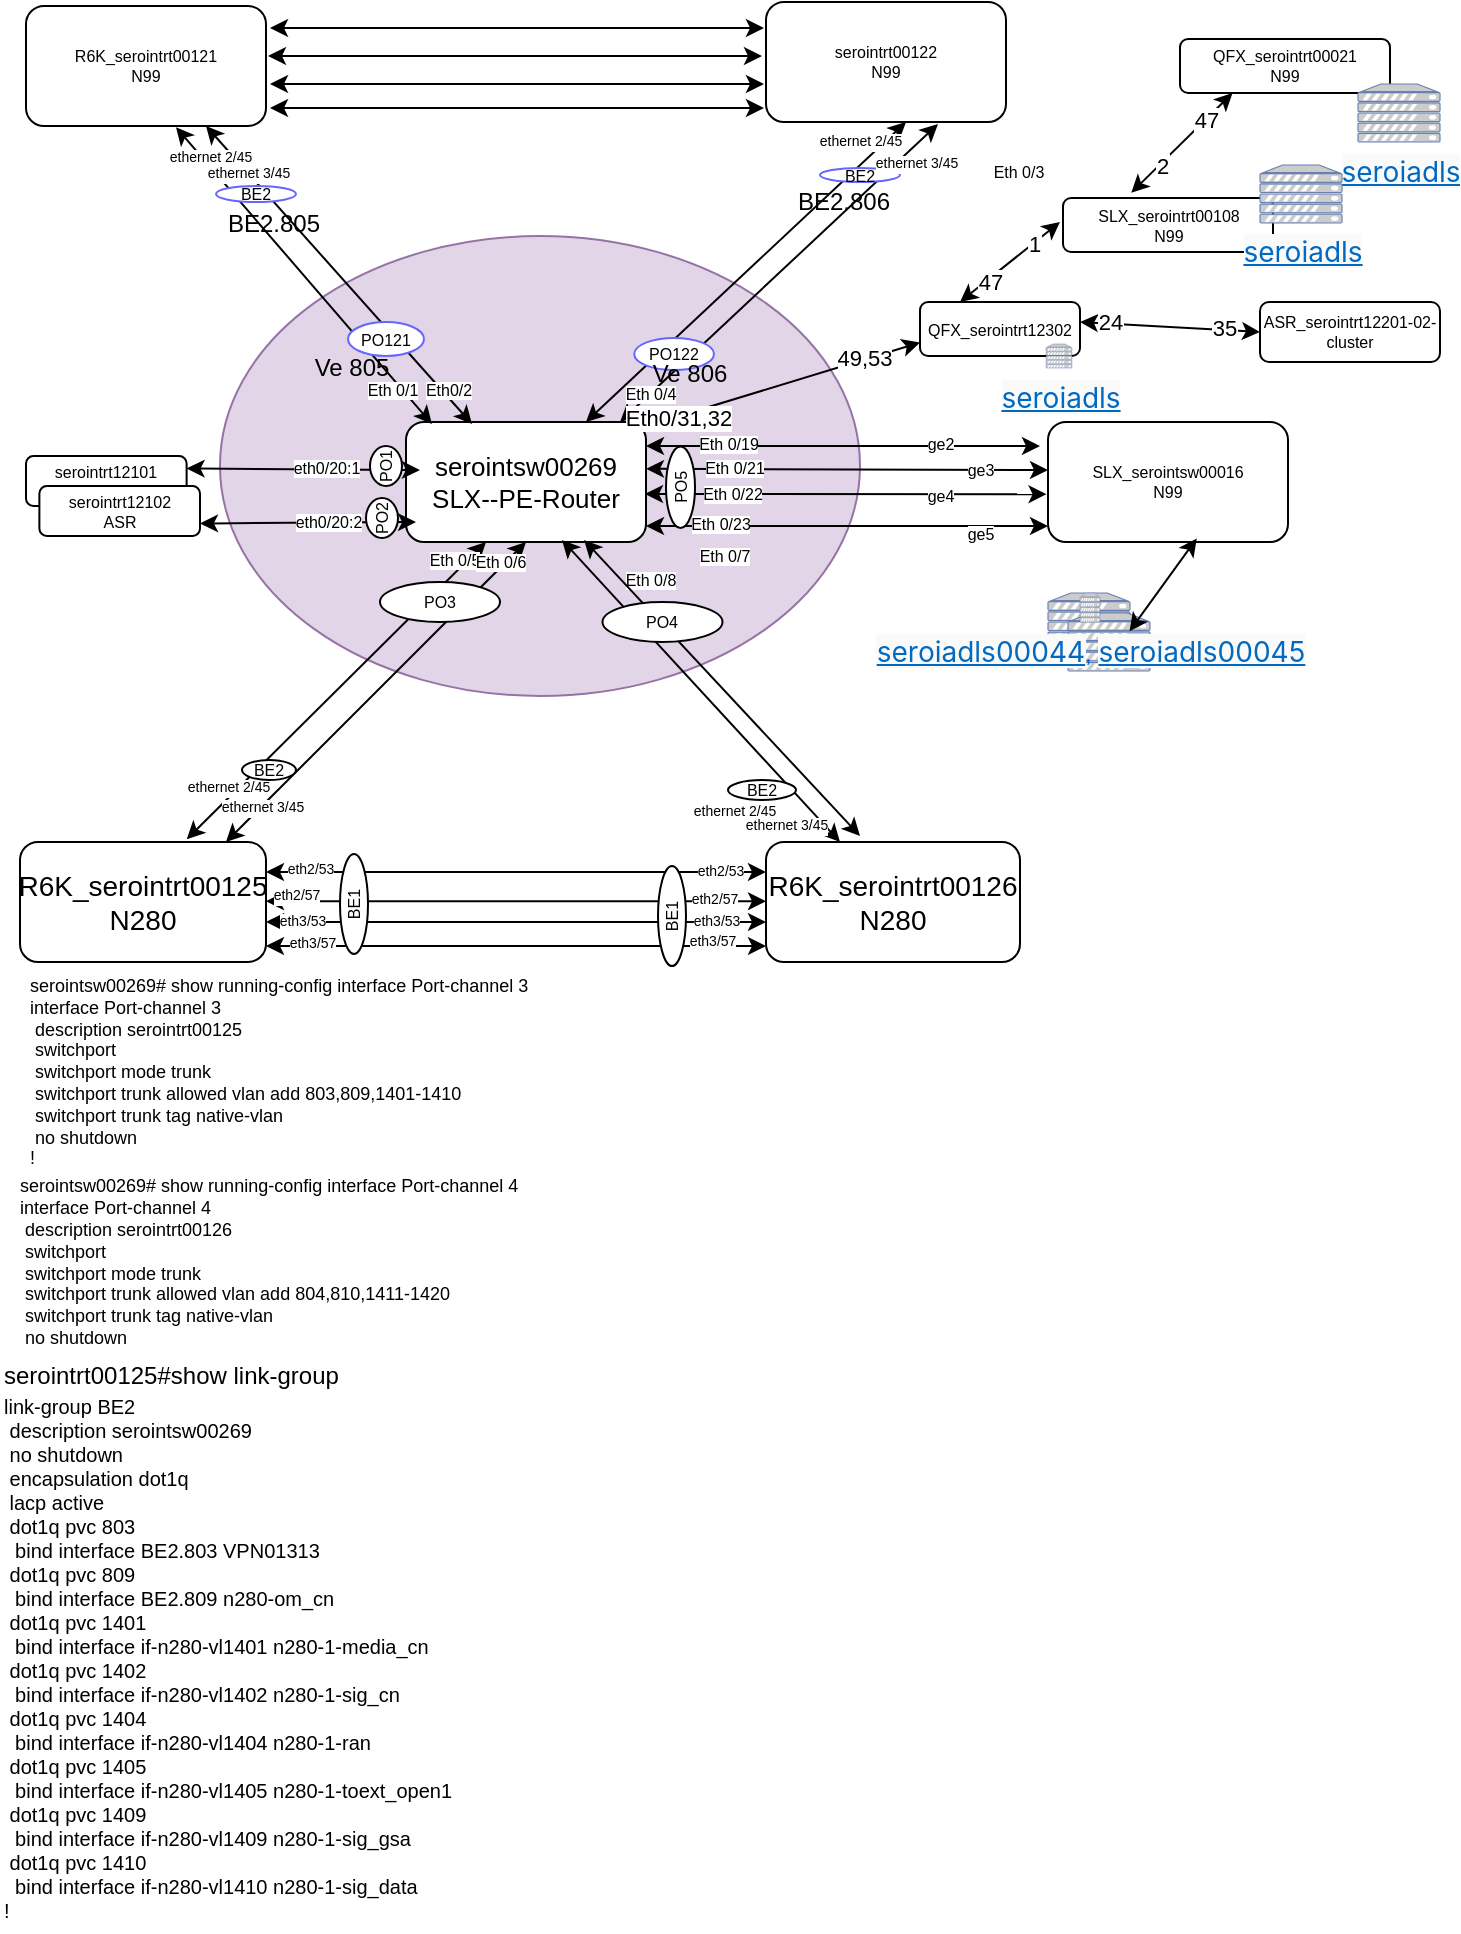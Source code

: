 <mxfile version="21.3.3" type="github">
  <diagram name="Page-1" id="qmEW6ajSkmtEpjvPChuy">
    <mxGraphModel dx="1660" dy="782" grid="1" gridSize="10" guides="1" tooltips="1" connect="1" arrows="1" fold="1" page="1" pageScale="1" pageWidth="827" pageHeight="1169" math="0" shadow="0">
      <root>
        <mxCell id="0" />
        <mxCell id="1" parent="0" />
        <mxCell id="DqQEm0YlbbgdJ4GvyhTK-59" value="" style="ellipse;whiteSpace=wrap;html=1;fillColor=#e1d5e7;strokeColor=#9673a6;" parent="1" vertex="1">
          <mxGeometry x="140" y="237" width="320" height="230" as="geometry" />
        </mxCell>
        <mxCell id="DqQEm0YlbbgdJ4GvyhTK-1" value="&lt;font style=&quot;font-size: 13px;&quot;&gt;serointsw00269&lt;br style=&quot;&quot;&gt;SLX--PE-Router&lt;/font&gt;" style="rounded=1;whiteSpace=wrap;html=1;fontSize=8;" parent="1" vertex="1">
          <mxGeometry x="233" y="330" width="120" height="60" as="geometry" />
        </mxCell>
        <mxCell id="DqQEm0YlbbgdJ4GvyhTK-2" value="R6K_serointrt00121&lt;br style=&quot;font-size: 8px;&quot;&gt;N99" style="rounded=1;whiteSpace=wrap;html=1;fontSize=8;" parent="1" vertex="1">
          <mxGeometry x="43" y="122" width="120" height="60" as="geometry" />
        </mxCell>
        <mxCell id="DqQEm0YlbbgdJ4GvyhTK-3" value="" style="endArrow=classic;startArrow=classic;html=1;rounded=0;exitX=0.108;exitY=0.017;exitDx=0;exitDy=0;exitPerimeter=0;fontSize=8;entryX=0.625;entryY=1.01;entryDx=0;entryDy=0;entryPerimeter=0;" parent="1" source="DqQEm0YlbbgdJ4GvyhTK-1" target="DqQEm0YlbbgdJ4GvyhTK-2" edge="1">
          <mxGeometry width="50" height="50" relative="1" as="geometry">
            <mxPoint x="63" y="240" as="sourcePoint" />
            <mxPoint x="113" y="190" as="targetPoint" />
          </mxGeometry>
        </mxCell>
        <mxCell id="DqQEm0YlbbgdJ4GvyhTK-10" value="&lt;font style=&quot;font-size: 8px;&quot;&gt;Eth&amp;nbsp;0/1&lt;/font&gt;" style="edgeLabel;html=1;align=center;verticalAlign=middle;resizable=0;points=[];fontSize=8;" parent="DqQEm0YlbbgdJ4GvyhTK-3" vertex="1" connectable="0">
          <mxGeometry x="-0.368" y="1" relative="1" as="geometry">
            <mxPoint x="21" y="29" as="offset" />
          </mxGeometry>
        </mxCell>
        <mxCell id="DqQEm0YlbbgdJ4GvyhTK-4" value="" style="endArrow=classic;startArrow=classic;html=1;rounded=0;exitX=0.108;exitY=0.017;exitDx=0;exitDy=0;exitPerimeter=0;fontSize=8;entryX=0.75;entryY=1;entryDx=0;entryDy=0;" parent="1" target="DqQEm0YlbbgdJ4GvyhTK-2" edge="1">
          <mxGeometry width="50" height="50" relative="1" as="geometry">
            <mxPoint x="266" y="331" as="sourcePoint" />
            <mxPoint x="133" y="190" as="targetPoint" />
          </mxGeometry>
        </mxCell>
        <mxCell id="DqQEm0YlbbgdJ4GvyhTK-9" value="&lt;font style=&quot;font-size: 8px;&quot;&gt;Eth0/2&lt;/font&gt;" style="edgeLabel;html=1;align=center;verticalAlign=middle;resizable=0;points=[];fontSize=8;" parent="DqQEm0YlbbgdJ4GvyhTK-4" vertex="1" connectable="0">
          <mxGeometry x="-0.696" y="-1" relative="1" as="geometry">
            <mxPoint x="7" y="6" as="offset" />
          </mxGeometry>
        </mxCell>
        <mxCell id="DqQEm0YlbbgdJ4GvyhTK-5" value="serointrt00122&lt;br style=&quot;font-size: 8px;&quot;&gt;N99" style="rounded=1;whiteSpace=wrap;html=1;fontSize=8;" parent="1" vertex="1">
          <mxGeometry x="413" y="120" width="120" height="60" as="geometry" />
        </mxCell>
        <mxCell id="DqQEm0YlbbgdJ4GvyhTK-6" value="" style="endArrow=classic;startArrow=classic;html=1;rounded=0;exitX=0.75;exitY=0;exitDx=0;exitDy=0;fontSize=8;" parent="1" source="DqQEm0YlbbgdJ4GvyhTK-1" edge="1">
          <mxGeometry width="50" height="50" relative="1" as="geometry">
            <mxPoint x="616" y="321" as="sourcePoint" />
            <mxPoint x="483" y="180" as="targetPoint" />
          </mxGeometry>
        </mxCell>
        <mxCell id="DqQEm0YlbbgdJ4GvyhTK-11" value="Eth&amp;nbsp;0/3" style="edgeLabel;html=1;align=center;verticalAlign=middle;resizable=0;points=[];fontSize=8;" parent="DqQEm0YlbbgdJ4GvyhTK-6" vertex="1" connectable="0">
          <mxGeometry x="-0.294" y="-1" relative="1" as="geometry">
            <mxPoint x="159" y="-73" as="offset" />
          </mxGeometry>
        </mxCell>
        <mxCell id="DqQEm0YlbbgdJ4GvyhTK-7" value="" style="endArrow=classic;startArrow=classic;html=1;rounded=0;exitX=0.892;exitY=0;exitDx=0;exitDy=0;fontSize=8;exitPerimeter=0;" parent="1" source="DqQEm0YlbbgdJ4GvyhTK-1" edge="1">
          <mxGeometry width="50" height="50" relative="1" as="geometry">
            <mxPoint x="349" y="331" as="sourcePoint" />
            <mxPoint x="499" y="181" as="targetPoint" />
          </mxGeometry>
        </mxCell>
        <mxCell id="DqQEm0YlbbgdJ4GvyhTK-8" value="Eth&amp;nbsp;0/4" style="edgeLabel;html=1;align=center;verticalAlign=middle;resizable=0;points=[];fontSize=8;" parent="DqQEm0YlbbgdJ4GvyhTK-7" vertex="1" connectable="0">
          <mxGeometry x="-0.84" y="-3" relative="1" as="geometry">
            <mxPoint y="-4" as="offset" />
          </mxGeometry>
        </mxCell>
        <mxCell id="DqQEm0YlbbgdJ4GvyhTK-12" value="&lt;font style=&quot;font-size: 14px;&quot;&gt;R6K_serointrt00126&lt;br style=&quot;&quot;&gt;N280&lt;/font&gt;" style="rounded=1;whiteSpace=wrap;html=1;fontSize=8;" parent="1" vertex="1">
          <mxGeometry x="413" y="540" width="127" height="60" as="geometry" />
        </mxCell>
        <mxCell id="DqQEm0YlbbgdJ4GvyhTK-13" value="" style="endArrow=classic;startArrow=classic;html=1;rounded=0;exitX=0;exitY=0;exitDx=0;exitDy=0;fontSize=8;entryX=0.65;entryY=0.983;entryDx=0;entryDy=0;entryPerimeter=0;" parent="1" edge="1" target="DqQEm0YlbbgdJ4GvyhTK-1">
          <mxGeometry width="50" height="50" relative="1" as="geometry">
            <mxPoint x="450" y="540" as="sourcePoint" />
            <mxPoint x="347.04" y="390" as="targetPoint" />
          </mxGeometry>
        </mxCell>
        <mxCell id="DqQEm0YlbbgdJ4GvyhTK-14" value="Eth&amp;nbsp;0/8" style="edgeLabel;html=1;align=center;verticalAlign=middle;resizable=0;points=[];fontSize=8;" parent="DqQEm0YlbbgdJ4GvyhTK-13" vertex="1" connectable="0">
          <mxGeometry x="-0.294" y="-1" relative="1" as="geometry">
            <mxPoint x="-47" y="-77" as="offset" />
          </mxGeometry>
        </mxCell>
        <mxCell id="DqQEm0YlbbgdJ4GvyhTK-15" value="" style="endArrow=classic;startArrow=classic;html=1;rounded=0;exitX=1;exitY=0;exitDx=0;exitDy=0;entryX=0.917;entryY=1.017;entryDx=0;entryDy=0;fontSize=8;entryPerimeter=0;" parent="1" edge="1">
          <mxGeometry width="50" height="50" relative="1" as="geometry">
            <mxPoint x="460" y="537" as="sourcePoint" />
            <mxPoint x="322.04" y="389.02" as="targetPoint" />
          </mxGeometry>
        </mxCell>
        <mxCell id="DqQEm0YlbbgdJ4GvyhTK-16" value="Eth&amp;nbsp;0/7" style="edgeLabel;html=1;align=center;verticalAlign=middle;resizable=0;points=[];fontSize=8;" parent="DqQEm0YlbbgdJ4GvyhTK-15" vertex="1" connectable="0">
          <mxGeometry x="-0.84" y="-3" relative="1" as="geometry">
            <mxPoint x="-60" y="-127" as="offset" />
          </mxGeometry>
        </mxCell>
        <mxCell id="DqQEm0YlbbgdJ4GvyhTK-17" value="&lt;font style=&quot;font-size: 14px;&quot;&gt;R6K_serointrt00125&lt;br style=&quot;&quot;&gt;N280&lt;/font&gt;" style="rounded=1;whiteSpace=wrap;html=1;fontSize=8;" parent="1" vertex="1">
          <mxGeometry x="40" y="540" width="123" height="60" as="geometry" />
        </mxCell>
        <mxCell id="DqQEm0YlbbgdJ4GvyhTK-18" value="" style="endArrow=classic;startArrow=classic;html=1;rounded=0;exitX=0.678;exitY=-0.023;exitDx=0;exitDy=0;fontSize=8;exitPerimeter=0;" parent="1" source="DqQEm0YlbbgdJ4GvyhTK-17" edge="1">
          <mxGeometry width="50" height="50" relative="1" as="geometry">
            <mxPoint x="113" y="540" as="sourcePoint" />
            <mxPoint x="273" y="390" as="targetPoint" />
          </mxGeometry>
        </mxCell>
        <mxCell id="DqQEm0YlbbgdJ4GvyhTK-19" value="Eth&amp;nbsp;0/5" style="edgeLabel;html=1;align=center;verticalAlign=middle;resizable=0;points=[];fontSize=8;" parent="DqQEm0YlbbgdJ4GvyhTK-18" vertex="1" connectable="0">
          <mxGeometry x="-0.294" y="-1" relative="1" as="geometry">
            <mxPoint x="80" y="-88" as="offset" />
          </mxGeometry>
        </mxCell>
        <mxCell id="DqQEm0YlbbgdJ4GvyhTK-60" value="ethernet 2/45" style="edgeLabel;html=1;align=center;verticalAlign=middle;resizable=0;points=[];fontSize=7;" parent="DqQEm0YlbbgdJ4GvyhTK-18" vertex="1" connectable="0">
          <mxGeometry x="-0.727" relative="1" as="geometry">
            <mxPoint y="-5" as="offset" />
          </mxGeometry>
        </mxCell>
        <mxCell id="DqQEm0YlbbgdJ4GvyhTK-20" value="" style="endArrow=classic;startArrow=classic;html=1;rounded=0;exitX=1;exitY=0;exitDx=0;exitDy=0;fontSize=8;" parent="1" edge="1">
          <mxGeometry width="50" height="50" relative="1" as="geometry">
            <mxPoint x="143" y="540" as="sourcePoint" />
            <mxPoint x="293" y="390" as="targetPoint" />
          </mxGeometry>
        </mxCell>
        <mxCell id="DqQEm0YlbbgdJ4GvyhTK-21" value="Eth&amp;nbsp;0/6" style="edgeLabel;html=1;align=center;verticalAlign=middle;resizable=0;points=[];fontSize=8;" parent="DqQEm0YlbbgdJ4GvyhTK-20" vertex="1" connectable="0">
          <mxGeometry x="-0.84" y="-3" relative="1" as="geometry">
            <mxPoint x="123" y="-130" as="offset" />
          </mxGeometry>
        </mxCell>
        <mxCell id="DqQEm0YlbbgdJ4GvyhTK-61" value="ethernet 3/45" style="edgeLabel;html=1;align=center;verticalAlign=middle;resizable=0;points=[];fontSize=7;" parent="DqQEm0YlbbgdJ4GvyhTK-20" vertex="1" connectable="0">
          <mxGeometry x="-0.764" relative="1" as="geometry">
            <mxPoint as="offset" />
          </mxGeometry>
        </mxCell>
        <mxCell id="DqQEm0YlbbgdJ4GvyhTK-22" value="PO3" style="ellipse;whiteSpace=wrap;html=1;fontSize=8;" parent="1" vertex="1">
          <mxGeometry x="220" y="410" width="60" height="20" as="geometry" />
        </mxCell>
        <mxCell id="DqQEm0YlbbgdJ4GvyhTK-23" value="PO4" style="ellipse;whiteSpace=wrap;html=1;fontSize=8;" parent="1" vertex="1">
          <mxGeometry x="331.25" y="420" width="60" height="20" as="geometry" />
        </mxCell>
        <mxCell id="DqQEm0YlbbgdJ4GvyhTK-26" value="SLX_serointsw00016&lt;br style=&quot;font-size: 8px;&quot;&gt;N99" style="rounded=1;whiteSpace=wrap;html=1;fontSize=8;" parent="1" vertex="1">
          <mxGeometry x="554" y="330" width="120" height="60" as="geometry" />
        </mxCell>
        <mxCell id="DqQEm0YlbbgdJ4GvyhTK-27" value="" style="endArrow=classic;startArrow=classic;html=1;rounded=0;entryX=0;entryY=0.75;entryDx=0;entryDy=0;exitX=1;exitY=0.75;exitDx=0;exitDy=0;fontSize=8;" parent="1" edge="1">
          <mxGeometry width="50" height="50" relative="1" as="geometry">
            <mxPoint x="353.0" y="382" as="sourcePoint" />
            <mxPoint x="554" y="382" as="targetPoint" />
          </mxGeometry>
        </mxCell>
        <mxCell id="DqQEm0YlbbgdJ4GvyhTK-38" value="ge5" style="edgeLabel;html=1;align=center;verticalAlign=middle;resizable=0;points=[];fontSize=8;" parent="DqQEm0YlbbgdJ4GvyhTK-27" vertex="1" connectable="0">
          <mxGeometry x="0.531" y="-1" relative="1" as="geometry">
            <mxPoint x="13" y="3" as="offset" />
          </mxGeometry>
        </mxCell>
        <mxCell id="DqQEm0YlbbgdJ4GvyhTK-28" value="" style="endArrow=classic;startArrow=classic;html=1;rounded=0;exitX=1;exitY=0.75;exitDx=0;exitDy=0;fontSize=8;" parent="1" edge="1">
          <mxGeometry width="50" height="50" relative="1" as="geometry">
            <mxPoint x="353" y="342" as="sourcePoint" />
            <mxPoint x="550" y="342" as="targetPoint" />
          </mxGeometry>
        </mxCell>
        <mxCell id="DqQEm0YlbbgdJ4GvyhTK-31" value="ge2" style="edgeLabel;html=1;align=center;verticalAlign=middle;resizable=0;points=[];fontSize=8;" parent="DqQEm0YlbbgdJ4GvyhTK-28" vertex="1" connectable="0">
          <mxGeometry x="0.645" y="1" relative="1" as="geometry">
            <mxPoint x="-15" as="offset" />
          </mxGeometry>
        </mxCell>
        <mxCell id="DqQEm0YlbbgdJ4GvyhTK-32" value="&lt;span style=&quot;color: rgb(0, 0, 0); font-family: Helvetica; font-style: normal; font-variant-ligatures: normal; font-variant-caps: normal; font-weight: 400; letter-spacing: normal; orphans: 2; text-align: center; text-indent: 0px; text-transform: none; widows: 2; word-spacing: 0px; -webkit-text-stroke-width: 0px; background-color: rgb(255, 255, 255); text-decoration-thickness: initial; text-decoration-style: initial; text-decoration-color: initial; float: none; font-size: 8px; display: inline !important;&quot;&gt;&lt;font style=&quot;font-size: 8px;&quot;&gt;Eth&amp;nbsp;0/19&lt;/font&gt;&lt;/span&gt;" style="edgeLabel;html=1;align=center;verticalAlign=middle;resizable=0;points=[];fontSize=8;" parent="DqQEm0YlbbgdJ4GvyhTK-28" vertex="1" connectable="0">
          <mxGeometry x="-0.653" y="1" relative="1" as="geometry">
            <mxPoint x="7" as="offset" />
          </mxGeometry>
        </mxCell>
        <mxCell id="DqQEm0YlbbgdJ4GvyhTK-29" value="" style="endArrow=classic;startArrow=classic;html=1;rounded=0;entryX=0;entryY=0.5;entryDx=0;entryDy=0;exitX=1;exitY=0.75;exitDx=0;exitDy=0;fontSize=8;" parent="1" edge="1">
          <mxGeometry width="50" height="50" relative="1" as="geometry">
            <mxPoint x="353" y="353.41" as="sourcePoint" />
            <mxPoint x="554" y="354" as="targetPoint" />
          </mxGeometry>
        </mxCell>
        <mxCell id="DqQEm0YlbbgdJ4GvyhTK-36" value="ge3" style="edgeLabel;html=1;align=center;verticalAlign=middle;resizable=0;points=[];fontSize=8;" parent="DqQEm0YlbbgdJ4GvyhTK-29" vertex="1" connectable="0">
          <mxGeometry x="0.613" y="-4" relative="1" as="geometry">
            <mxPoint x="5" y="-4" as="offset" />
          </mxGeometry>
        </mxCell>
        <mxCell id="DqQEm0YlbbgdJ4GvyhTK-30" value="" style="endArrow=classic;startArrow=classic;html=1;rounded=0;entryX=-0.006;entryY=0.635;entryDx=0;entryDy=0;exitX=1;exitY=0.75;exitDx=0;exitDy=0;entryPerimeter=0;fontSize=8;" parent="1" edge="1">
          <mxGeometry width="50" height="50" relative="1" as="geometry">
            <mxPoint x="352.5" y="366" as="sourcePoint" />
            <mxPoint x="553.28" y="366.1" as="targetPoint" />
          </mxGeometry>
        </mxCell>
        <mxCell id="DqQEm0YlbbgdJ4GvyhTK-37" value="ge4" style="edgeLabel;html=1;align=center;verticalAlign=middle;resizable=0;points=[];fontSize=8;" parent="DqQEm0YlbbgdJ4GvyhTK-30" vertex="1" connectable="0">
          <mxGeometry x="0.69" relative="1" as="geometry">
            <mxPoint x="-22" y="1" as="offset" />
          </mxGeometry>
        </mxCell>
        <mxCell id="DqQEm0YlbbgdJ4GvyhTK-33" value="&lt;span style=&quot;color: rgb(0, 0, 0); font-family: Helvetica; font-style: normal; font-variant-ligatures: normal; font-variant-caps: normal; font-weight: 400; letter-spacing: normal; orphans: 2; text-align: center; text-indent: 0px; text-transform: none; widows: 2; word-spacing: 0px; -webkit-text-stroke-width: 0px; background-color: rgb(255, 255, 255); text-decoration-thickness: initial; text-decoration-style: initial; text-decoration-color: initial; float: none; font-size: 8px; display: inline !important;&quot;&gt;&lt;font style=&quot;font-size: 8px;&quot;&gt;Eth&amp;nbsp;0/21&lt;/font&gt;&lt;/span&gt;" style="edgeLabel;html=1;align=center;verticalAlign=middle;resizable=0;points=[];fontSize=8;" parent="1" vertex="1" connectable="0">
          <mxGeometry x="399.118" y="354" as="geometry">
            <mxPoint x="-2" y="-1" as="offset" />
          </mxGeometry>
        </mxCell>
        <mxCell id="DqQEm0YlbbgdJ4GvyhTK-34" value="&lt;span style=&quot;color: rgb(0, 0, 0); font-family: Helvetica; font-style: normal; font-variant-ligatures: normal; font-variant-caps: normal; font-weight: 400; letter-spacing: normal; orphans: 2; text-align: center; text-indent: 0px; text-transform: none; widows: 2; word-spacing: 0px; -webkit-text-stroke-width: 0px; background-color: rgb(255, 255, 255); text-decoration-thickness: initial; text-decoration-style: initial; text-decoration-color: initial; float: none; font-size: 8px; display: inline !important;&quot;&gt;&lt;font style=&quot;font-size: 8px;&quot;&gt;Eth&amp;nbsp;0/22&lt;/font&gt;&lt;/span&gt;" style="edgeLabel;html=1;align=center;verticalAlign=middle;resizable=0;points=[];fontSize=8;" parent="1" vertex="1" connectable="0">
          <mxGeometry x="404.118" y="367" as="geometry">
            <mxPoint x="-8" y="-1" as="offset" />
          </mxGeometry>
        </mxCell>
        <mxCell id="DqQEm0YlbbgdJ4GvyhTK-35" value="&lt;span style=&quot;color: rgb(0, 0, 0); font-family: Helvetica; font-style: normal; font-variant-ligatures: normal; font-variant-caps: normal; font-weight: 400; letter-spacing: normal; orphans: 2; text-align: center; text-indent: 0px; text-transform: none; widows: 2; word-spacing: 0px; -webkit-text-stroke-width: 0px; background-color: rgb(255, 255, 255); text-decoration-thickness: initial; text-decoration-style: initial; text-decoration-color: initial; float: none; font-size: 8px; display: inline !important;&quot;&gt;&lt;font style=&quot;font-size: 8px;&quot;&gt;Eth&amp;nbsp;0/23&lt;/font&gt;&lt;/span&gt;" style="edgeLabel;html=1;align=center;verticalAlign=middle;resizable=0;points=[];fontSize=8;" parent="1" vertex="1" connectable="0">
          <mxGeometry x="387.118" y="384" as="geometry">
            <mxPoint x="3" y="-3" as="offset" />
          </mxGeometry>
        </mxCell>
        <mxCell id="DqQEm0YlbbgdJ4GvyhTK-39" value="PO5" style="ellipse;whiteSpace=wrap;html=1;rotation=-90;fontSize=8;" parent="1" vertex="1">
          <mxGeometry x="349.88" y="355.38" width="40.75" height="14.5" as="geometry" />
        </mxCell>
        <mxCell id="DqQEm0YlbbgdJ4GvyhTK-45" value="" style="endArrow=classic;startArrow=classic;html=1;rounded=0;exitX=1;exitY=0.25;exitDx=0;exitDy=0;entryX=0.058;entryY=0.4;entryDx=0;entryDy=0;entryPerimeter=0;fontSize=8;" parent="1" source="DqQEm0YlbbgdJ4GvyhTK-43" target="DqQEm0YlbbgdJ4GvyhTK-1" edge="1">
          <mxGeometry width="50" height="50" relative="1" as="geometry">
            <mxPoint x="163" y="354" as="sourcePoint" />
            <mxPoint x="230" y="354" as="targetPoint" />
          </mxGeometry>
        </mxCell>
        <mxCell id="DqQEm0YlbbgdJ4GvyhTK-50" value="&lt;font style=&quot;font-size: 8px;&quot;&gt;eth0/20:1&lt;/font&gt;" style="edgeLabel;html=1;align=center;verticalAlign=middle;resizable=0;points=[];fontSize=8;" parent="DqQEm0YlbbgdJ4GvyhTK-45" vertex="1" connectable="0">
          <mxGeometry x="0.536" y="1" relative="1" as="geometry">
            <mxPoint x="-20" as="offset" />
          </mxGeometry>
        </mxCell>
        <mxCell id="DqQEm0YlbbgdJ4GvyhTK-46" value="" style="endArrow=classic;startArrow=classic;html=1;rounded=0;exitX=1;exitY=0.75;exitDx=0;exitDy=0;fontSize=8;" parent="1" source="DqQEm0YlbbgdJ4GvyhTK-44" edge="1">
          <mxGeometry width="50" height="50" relative="1" as="geometry">
            <mxPoint x="171" y="380" as="sourcePoint" />
            <mxPoint x="238" y="380" as="targetPoint" />
          </mxGeometry>
        </mxCell>
        <mxCell id="DqQEm0YlbbgdJ4GvyhTK-51" value="&lt;font style=&quot;font-size: 8px;&quot;&gt;eth0/20:2&lt;/font&gt;" style="edgeLabel;html=1;align=center;verticalAlign=middle;resizable=0;points=[];fontSize=8;" parent="DqQEm0YlbbgdJ4GvyhTK-46" vertex="1" connectable="0">
          <mxGeometry x="0.496" relative="1" as="geometry">
            <mxPoint x="-17" as="offset" />
          </mxGeometry>
        </mxCell>
        <mxCell id="DqQEm0YlbbgdJ4GvyhTK-52" value="" style="group;fontSize=8;" parent="1" vertex="1" connectable="0">
          <mxGeometry x="43" y="347" width="87" height="40" as="geometry" />
        </mxCell>
        <mxCell id="DqQEm0YlbbgdJ4GvyhTK-43" value="serointrt12101&lt;br style=&quot;font-size: 8px;&quot;&gt;ASR" style="rounded=1;whiteSpace=wrap;html=1;fontSize=8;" parent="DqQEm0YlbbgdJ4GvyhTK-52" vertex="1">
          <mxGeometry width="80.308" height="25" as="geometry" />
        </mxCell>
        <mxCell id="DqQEm0YlbbgdJ4GvyhTK-44" value="serointrt12102&lt;br style=&quot;font-size: 8px;&quot;&gt;ASR" style="rounded=1;whiteSpace=wrap;html=1;fontSize=8;" parent="DqQEm0YlbbgdJ4GvyhTK-52" vertex="1">
          <mxGeometry x="6.692" y="15" width="80.308" height="25" as="geometry" />
        </mxCell>
        <mxCell id="DqQEm0YlbbgdJ4GvyhTK-53" value="&lt;font style=&quot;font-size: 8px;&quot;&gt;PO1&lt;/font&gt;" style="ellipse;whiteSpace=wrap;html=1;rotation=-90;fontSize=8;" parent="1" vertex="1">
          <mxGeometry x="213" y="344" width="20" height="16" as="geometry" />
        </mxCell>
        <mxCell id="DqQEm0YlbbgdJ4GvyhTK-54" value="&lt;font style=&quot;font-size: 8px;&quot;&gt;PO2&lt;/font&gt;" style="ellipse;whiteSpace=wrap;html=1;rotation=-90;fontSize=8;" parent="1" vertex="1">
          <mxGeometry x="211" y="370" width="20" height="16" as="geometry" />
        </mxCell>
        <mxCell id="DqQEm0YlbbgdJ4GvyhTK-55" value="PO121" style="ellipse;whiteSpace=wrap;html=1;fontSize=8;strokeColor=#6666FF;" parent="1" vertex="1">
          <mxGeometry x="204" y="280" width="38" height="17" as="geometry" />
        </mxCell>
        <mxCell id="DqQEm0YlbbgdJ4GvyhTK-56" value="PO122" style="ellipse;whiteSpace=wrap;html=1;fontSize=8;strokeColor=#6666FF;" parent="1" vertex="1">
          <mxGeometry x="347.12" y="288" width="39.88" height="16" as="geometry" />
        </mxCell>
        <mxCell id="DqQEm0YlbbgdJ4GvyhTK-57" value="&lt;div style=&quot;font-size: 9px;&quot;&gt;&lt;font style=&quot;font-size: 9px;&quot;&gt;serointsw00269# show running-config interface Port-channel 3&amp;nbsp;&lt;/font&gt;&lt;/div&gt;&lt;div style=&quot;font-size: 9px;&quot;&gt;&lt;font style=&quot;font-size: 9px;&quot;&gt;interface Port-channel 3&lt;/font&gt;&lt;/div&gt;&lt;div style=&quot;font-size: 9px;&quot;&gt;&lt;font style=&quot;font-size: 9px;&quot;&gt;&amp;nbsp;description serointrt00125&lt;/font&gt;&lt;/div&gt;&lt;div style=&quot;font-size: 9px;&quot;&gt;&lt;font style=&quot;font-size: 9px;&quot;&gt;&amp;nbsp;switchport&lt;/font&gt;&lt;/div&gt;&lt;div style=&quot;font-size: 9px;&quot;&gt;&lt;font style=&quot;font-size: 9px;&quot;&gt;&amp;nbsp;switchport mode trunk&lt;/font&gt;&lt;/div&gt;&lt;div style=&quot;font-size: 9px;&quot;&gt;&lt;font style=&quot;font-size: 9px;&quot;&gt;&amp;nbsp;switchport trunk allowed vlan add 803,809,1401-1410&lt;/font&gt;&lt;/div&gt;&lt;div style=&quot;font-size: 9px;&quot;&gt;&lt;font style=&quot;font-size: 9px;&quot;&gt;&amp;nbsp;switchport trunk tag native-vlan&lt;/font&gt;&lt;/div&gt;&lt;div style=&quot;font-size: 9px;&quot;&gt;&lt;font style=&quot;font-size: 9px;&quot;&gt;&amp;nbsp;no shutdown&lt;/font&gt;&lt;/div&gt;&lt;div style=&quot;font-size: 9px;&quot;&gt;&lt;font style=&quot;font-size: 9px;&quot;&gt;!&lt;/font&gt;&lt;/div&gt;" style="text;html=1;align=left;verticalAlign=middle;resizable=0;points=[];autosize=1;strokeColor=none;fillColor=none;" parent="1" vertex="1">
          <mxGeometry x="43" y="600" width="280" height="110" as="geometry" />
        </mxCell>
        <mxCell id="DqQEm0YlbbgdJ4GvyhTK-58" value="&lt;div style=&quot;font-size: 9px;&quot;&gt;&lt;font style=&quot;font-size: 9px;&quot;&gt;serointsw00269# show running-config interface Port-channel 4&lt;/font&gt;&lt;/div&gt;&lt;div style=&quot;font-size: 9px;&quot;&gt;&lt;font style=&quot;font-size: 9px;&quot;&gt;interface Port-channel 4&lt;/font&gt;&lt;/div&gt;&lt;div style=&quot;font-size: 9px;&quot;&gt;&lt;font style=&quot;font-size: 9px;&quot;&gt;&amp;nbsp;description serointrt00126&lt;/font&gt;&lt;/div&gt;&lt;div style=&quot;font-size: 9px;&quot;&gt;&lt;font style=&quot;font-size: 9px;&quot;&gt;&amp;nbsp;switchport&lt;/font&gt;&lt;/div&gt;&lt;div style=&quot;font-size: 9px;&quot;&gt;&lt;font style=&quot;font-size: 9px;&quot;&gt;&amp;nbsp;switchport mode trunk&lt;/font&gt;&lt;/div&gt;&lt;div style=&quot;font-size: 9px;&quot;&gt;&lt;font style=&quot;font-size: 9px;&quot;&gt;&amp;nbsp;switchport trunk allowed vlan add 804,810,1411-1420&lt;/font&gt;&lt;/div&gt;&lt;div style=&quot;font-size: 9px;&quot;&gt;&lt;font style=&quot;font-size: 9px;&quot;&gt;&amp;nbsp;switchport trunk tag native-vlan&lt;/font&gt;&lt;/div&gt;&lt;div style=&quot;font-size: 9px;&quot;&gt;&lt;font style=&quot;font-size: 9px;&quot;&gt;&amp;nbsp;no shutdown&lt;/font&gt;&lt;/div&gt;" style="text;html=1;align=left;verticalAlign=middle;resizable=0;points=[];autosize=1;strokeColor=none;fillColor=none;" parent="1" vertex="1">
          <mxGeometry x="38" y="700" width="270" height="100" as="geometry" />
        </mxCell>
        <mxCell id="DqQEm0YlbbgdJ4GvyhTK-62" value="BE2" style="ellipse;whiteSpace=wrap;html=1;fontSize=8;" parent="1" vertex="1">
          <mxGeometry x="151" y="499" width="27" height="10" as="geometry" />
        </mxCell>
        <mxCell id="DqQEm0YlbbgdJ4GvyhTK-63" value="&lt;div style=&quot;&quot;&gt;&lt;font style=&quot;&quot;&gt;serointrt00125#show link-group&lt;br&gt;&lt;span style=&quot;font-size: 10px;&quot;&gt;link-group BE2&lt;/span&gt;&lt;/font&gt;&lt;/div&gt;&lt;div style=&quot;font-size: 10px;&quot;&gt;&lt;font style=&quot;font-size: 10px;&quot;&gt;&amp;nbsp;description serointsw00269&lt;/font&gt;&lt;/div&gt;&lt;div style=&quot;font-size: 10px;&quot;&gt;&lt;font style=&quot;font-size: 10px;&quot;&gt;&amp;nbsp;no shutdown&lt;/font&gt;&lt;/div&gt;&lt;div style=&quot;font-size: 10px;&quot;&gt;&lt;font style=&quot;font-size: 10px;&quot;&gt;&amp;nbsp;encapsulation dot1q&lt;/font&gt;&lt;/div&gt;&lt;div style=&quot;font-size: 10px;&quot;&gt;&lt;font style=&quot;font-size: 10px;&quot;&gt;&amp;nbsp;lacp active&lt;/font&gt;&lt;/div&gt;&lt;div style=&quot;font-size: 10px;&quot;&gt;&lt;font style=&quot;font-size: 10px;&quot;&gt;&amp;nbsp;dot1q pvc 803&amp;nbsp;&lt;/font&gt;&lt;/div&gt;&lt;div style=&quot;font-size: 10px;&quot;&gt;&lt;font style=&quot;font-size: 10px;&quot;&gt;&amp;nbsp; bind interface BE2.803 VPN01313&lt;/font&gt;&lt;/div&gt;&lt;div style=&quot;font-size: 10px;&quot;&gt;&lt;font style=&quot;font-size: 10px;&quot;&gt;&amp;nbsp;dot1q pvc 809&amp;nbsp;&lt;/font&gt;&lt;/div&gt;&lt;div style=&quot;font-size: 10px;&quot;&gt;&lt;font style=&quot;font-size: 10px;&quot;&gt;&amp;nbsp; bind interface BE2.809 n280-om_cn&lt;/font&gt;&lt;/div&gt;&lt;div style=&quot;font-size: 10px;&quot;&gt;&lt;font style=&quot;font-size: 10px;&quot;&gt;&amp;nbsp;dot1q pvc 1401&amp;nbsp;&lt;/font&gt;&lt;/div&gt;&lt;div style=&quot;font-size: 10px;&quot;&gt;&lt;font style=&quot;font-size: 10px;&quot;&gt;&amp;nbsp; bind interface if-n280-vl1401 n280-1-media_cn&lt;/font&gt;&lt;/div&gt;&lt;div style=&quot;font-size: 10px;&quot;&gt;&lt;font style=&quot;font-size: 10px;&quot;&gt;&amp;nbsp;dot1q pvc 1402&amp;nbsp;&lt;/font&gt;&lt;/div&gt;&lt;div style=&quot;font-size: 10px;&quot;&gt;&lt;font style=&quot;font-size: 10px;&quot;&gt;&amp;nbsp; bind interface if-n280-vl1402 n280-1-sig_cn&lt;/font&gt;&lt;/div&gt;&lt;div style=&quot;font-size: 10px;&quot;&gt;&lt;font style=&quot;font-size: 10px;&quot;&gt;&amp;nbsp;dot1q pvc 1404&amp;nbsp;&lt;/font&gt;&lt;/div&gt;&lt;div style=&quot;font-size: 10px;&quot;&gt;&lt;font style=&quot;font-size: 10px;&quot;&gt;&amp;nbsp; bind interface if-n280-vl1404 n280-1-ran&lt;/font&gt;&lt;/div&gt;&lt;div style=&quot;font-size: 10px;&quot;&gt;&lt;font style=&quot;font-size: 10px;&quot;&gt;&amp;nbsp;dot1q pvc 1405&amp;nbsp;&lt;/font&gt;&lt;/div&gt;&lt;div style=&quot;font-size: 10px;&quot;&gt;&lt;font style=&quot;font-size: 10px;&quot;&gt;&amp;nbsp; bind interface if-n280-vl1405 n280-1-toext_open1&lt;/font&gt;&lt;/div&gt;&lt;div style=&quot;font-size: 10px;&quot;&gt;&lt;font style=&quot;font-size: 10px;&quot;&gt;&amp;nbsp;dot1q pvc 1409&amp;nbsp;&lt;/font&gt;&lt;/div&gt;&lt;div style=&quot;font-size: 10px;&quot;&gt;&lt;font style=&quot;font-size: 10px;&quot;&gt;&amp;nbsp; bind interface if-n280-vl1409 n280-1-sig_gsa&lt;/font&gt;&lt;/div&gt;&lt;div style=&quot;font-size: 10px;&quot;&gt;&lt;font style=&quot;font-size: 10px;&quot;&gt;&amp;nbsp;dot1q pvc 1410&amp;nbsp;&lt;/font&gt;&lt;/div&gt;&lt;div style=&quot;font-size: 10px;&quot;&gt;&lt;font style=&quot;font-size: 10px;&quot;&gt;&amp;nbsp; bind interface if-n280-vl1410 n280-1-sig_data&lt;/font&gt;&lt;/div&gt;&lt;div style=&quot;font-size: 10px;&quot;&gt;&lt;font style=&quot;font-size: 10px;&quot;&gt;!&lt;/font&gt;&lt;/div&gt;" style="text;html=1;align=left;verticalAlign=middle;resizable=0;points=[];autosize=1;strokeColor=none;fillColor=none;" parent="1" vertex="1">
          <mxGeometry x="30" y="795" width="250" height="290" as="geometry" />
        </mxCell>
        <mxCell id="DqQEm0YlbbgdJ4GvyhTK-64" value="" style="endArrow=classic;startArrow=classic;html=1;rounded=0;exitX=1;exitY=0.25;exitDx=0;exitDy=0;entryX=0;entryY=0.25;entryDx=0;entryDy=0;" parent="1" source="DqQEm0YlbbgdJ4GvyhTK-17" target="DqQEm0YlbbgdJ4GvyhTK-12" edge="1">
          <mxGeometry width="50" height="50" relative="1" as="geometry">
            <mxPoint x="270" y="560" as="sourcePoint" />
            <mxPoint x="320" y="510" as="targetPoint" />
          </mxGeometry>
        </mxCell>
        <mxCell id="DqQEm0YlbbgdJ4GvyhTK-68" value="eth2/53" style="edgeLabel;html=1;align=center;verticalAlign=middle;resizable=0;points=[];fontSize=7;" parent="DqQEm0YlbbgdJ4GvyhTK-64" vertex="1" connectable="0">
          <mxGeometry x="-0.869" y="1" relative="1" as="geometry">
            <mxPoint x="5" as="offset" />
          </mxGeometry>
        </mxCell>
        <mxCell id="DqQEm0YlbbgdJ4GvyhTK-69" value="eth2/53" style="edgeLabel;html=1;align=center;verticalAlign=middle;resizable=0;points=[];fontSize=7;" parent="DqQEm0YlbbgdJ4GvyhTK-64" vertex="1" connectable="0">
          <mxGeometry x="0.814" relative="1" as="geometry">
            <mxPoint as="offset" />
          </mxGeometry>
        </mxCell>
        <mxCell id="DqQEm0YlbbgdJ4GvyhTK-65" value="" style="endArrow=classic;startArrow=classic;html=1;rounded=0;exitX=1;exitY=0.25;exitDx=0;exitDy=0;entryX=0;entryY=0.25;entryDx=0;entryDy=0;" parent="1" edge="1">
          <mxGeometry width="50" height="50" relative="1" as="geometry">
            <mxPoint x="163" y="580" as="sourcePoint" />
            <mxPoint x="413" y="580" as="targetPoint" />
          </mxGeometry>
        </mxCell>
        <mxCell id="DqQEm0YlbbgdJ4GvyhTK-72" value="eth3/53" style="edgeLabel;html=1;align=center;verticalAlign=middle;resizable=0;points=[];fontSize=7;" parent="DqQEm0YlbbgdJ4GvyhTK-65" vertex="1" connectable="0">
          <mxGeometry x="-0.858" relative="1" as="geometry">
            <mxPoint as="offset" />
          </mxGeometry>
        </mxCell>
        <mxCell id="DqQEm0YlbbgdJ4GvyhTK-73" value="eth3/53" style="edgeLabel;html=1;align=center;verticalAlign=middle;resizable=0;points=[];fontSize=7;" parent="DqQEm0YlbbgdJ4GvyhTK-65" vertex="1" connectable="0">
          <mxGeometry x="0.796" relative="1" as="geometry">
            <mxPoint as="offset" />
          </mxGeometry>
        </mxCell>
        <mxCell id="DqQEm0YlbbgdJ4GvyhTK-66" value="" style="endArrow=classic;startArrow=classic;html=1;rounded=0;exitX=1;exitY=0.25;exitDx=0;exitDy=0;entryX=0;entryY=0.25;entryDx=0;entryDy=0;" parent="1" edge="1">
          <mxGeometry width="50" height="50" relative="1" as="geometry">
            <mxPoint x="163" y="569.63" as="sourcePoint" />
            <mxPoint x="413" y="569.63" as="targetPoint" />
          </mxGeometry>
        </mxCell>
        <mxCell id="DqQEm0YlbbgdJ4GvyhTK-70" value="eth2/57" style="edgeLabel;html=1;align=center;verticalAlign=middle;resizable=0;points=[];fontSize=7;" parent="DqQEm0YlbbgdJ4GvyhTK-66" vertex="1" connectable="0">
          <mxGeometry x="-0.881" y="3" relative="1" as="geometry">
            <mxPoint as="offset" />
          </mxGeometry>
        </mxCell>
        <mxCell id="DqQEm0YlbbgdJ4GvyhTK-71" value="eth2/57" style="edgeLabel;html=1;align=center;verticalAlign=middle;resizable=0;points=[];fontSize=7;" parent="DqQEm0YlbbgdJ4GvyhTK-66" vertex="1" connectable="0">
          <mxGeometry x="0.79" y="1" relative="1" as="geometry">
            <mxPoint as="offset" />
          </mxGeometry>
        </mxCell>
        <mxCell id="DqQEm0YlbbgdJ4GvyhTK-67" value="" style="endArrow=classic;startArrow=classic;html=1;rounded=0;exitX=1;exitY=0.25;exitDx=0;exitDy=0;entryX=0;entryY=0.25;entryDx=0;entryDy=0;" parent="1" edge="1">
          <mxGeometry width="50" height="50" relative="1" as="geometry">
            <mxPoint x="163" y="592" as="sourcePoint" />
            <mxPoint x="413" y="592" as="targetPoint" />
          </mxGeometry>
        </mxCell>
        <mxCell id="DqQEm0YlbbgdJ4GvyhTK-74" value="eth3/57" style="edgeLabel;html=1;align=center;verticalAlign=middle;resizable=0;points=[];fontSize=7;" parent="DqQEm0YlbbgdJ4GvyhTK-67" vertex="1" connectable="0">
          <mxGeometry x="-0.822" y="1" relative="1" as="geometry">
            <mxPoint as="offset" />
          </mxGeometry>
        </mxCell>
        <mxCell id="DqQEm0YlbbgdJ4GvyhTK-75" value="eth3/57" style="edgeLabel;html=1;align=center;verticalAlign=middle;resizable=0;points=[];fontSize=7;" parent="DqQEm0YlbbgdJ4GvyhTK-67" vertex="1" connectable="0">
          <mxGeometry x="0.778" y="2" relative="1" as="geometry">
            <mxPoint as="offset" />
          </mxGeometry>
        </mxCell>
        <mxCell id="DqQEm0YlbbgdJ4GvyhTK-76" value="BE1" style="ellipse;whiteSpace=wrap;html=1;fontSize=8;rotation=-90;" parent="1" vertex="1">
          <mxGeometry x="182" y="564" width="50" height="14" as="geometry" />
        </mxCell>
        <mxCell id="DqQEm0YlbbgdJ4GvyhTK-80" value="BE1" style="ellipse;whiteSpace=wrap;html=1;fontSize=8;rotation=-90;" parent="1" vertex="1">
          <mxGeometry x="341" y="570" width="50" height="14" as="geometry" />
        </mxCell>
        <mxCell id="DqQEm0YlbbgdJ4GvyhTK-81" value="BE2" style="ellipse;whiteSpace=wrap;html=1;fontSize=8;" parent="1" vertex="1">
          <mxGeometry x="394" y="509" width="34" height="10" as="geometry" />
        </mxCell>
        <mxCell id="DqQEm0YlbbgdJ4GvyhTK-82" value="ethernet 2/45" style="edgeLabel;html=1;align=center;verticalAlign=middle;resizable=0;points=[];fontSize=7;" parent="1" vertex="1" connectable="0">
          <mxGeometry x="396.616" y="524.735" as="geometry" />
        </mxCell>
        <mxCell id="DqQEm0YlbbgdJ4GvyhTK-83" value="ethernet 3/45" style="edgeLabel;html=1;align=center;verticalAlign=middle;resizable=0;points=[];fontSize=7;" parent="1" vertex="1" connectable="0">
          <mxGeometry x="422.809" y="532.191" as="geometry" />
        </mxCell>
        <mxCell id="JL7E_l2-pFuVPhx2qgfc-1" value="BE2" style="ellipse;whiteSpace=wrap;html=1;fontSize=8;strokeColor=#6666FF;" parent="1" vertex="1">
          <mxGeometry x="138" y="212" width="40" height="8" as="geometry" />
        </mxCell>
        <mxCell id="JL7E_l2-pFuVPhx2qgfc-2" value="BE2" style="ellipse;whiteSpace=wrap;html=1;fontSize=8;strokeColor=#6666FF;" parent="1" vertex="1">
          <mxGeometry x="440" y="203" width="40" height="7" as="geometry" />
        </mxCell>
        <mxCell id="JL7E_l2-pFuVPhx2qgfc-3" value="ethernet 2/45" style="edgeLabel;html=1;align=center;verticalAlign=middle;resizable=0;points=[];fontSize=7;" parent="1" vertex="1" connectable="0">
          <mxGeometry x="127.886" y="201.482" as="geometry">
            <mxPoint x="7" y="-4" as="offset" />
          </mxGeometry>
        </mxCell>
        <mxCell id="JL7E_l2-pFuVPhx2qgfc-4" value="ethernet 3/45" style="edgeLabel;html=1;align=center;verticalAlign=middle;resizable=0;points=[];fontSize=7;" parent="1" vertex="1" connectable="0">
          <mxGeometry x="153.678" y="205.322" as="geometry" />
        </mxCell>
        <mxCell id="JL7E_l2-pFuVPhx2qgfc-5" value="ethernet 2/45" style="edgeLabel;html=1;align=center;verticalAlign=middle;resizable=0;points=[];fontSize=7;" parent="1" vertex="1" connectable="0">
          <mxGeometry x="459.996" y="190.002" as="geometry" />
        </mxCell>
        <mxCell id="JL7E_l2-pFuVPhx2qgfc-6" value="ethernet 3/45" style="edgeLabel;html=1;align=center;verticalAlign=middle;resizable=0;points=[];fontSize=7;" parent="1" vertex="1" connectable="0">
          <mxGeometry x="180.678" y="542.322" as="geometry">
            <mxPoint x="307" y="-342" as="offset" />
          </mxGeometry>
        </mxCell>
        <mxCell id="JL7E_l2-pFuVPhx2qgfc-42" value="" style="endArrow=classic;startArrow=classic;html=1;rounded=0;" parent="1" edge="1">
          <mxGeometry width="50" height="50" relative="1" as="geometry">
            <mxPoint x="165" y="133" as="sourcePoint" />
            <mxPoint x="412" y="133" as="targetPoint" />
          </mxGeometry>
        </mxCell>
        <mxCell id="JL7E_l2-pFuVPhx2qgfc-43" value="" style="endArrow=classic;startArrow=classic;html=1;rounded=0;" parent="1" edge="1">
          <mxGeometry width="50" height="50" relative="1" as="geometry">
            <mxPoint x="164" y="147" as="sourcePoint" />
            <mxPoint x="411" y="147" as="targetPoint" />
          </mxGeometry>
        </mxCell>
        <mxCell id="JL7E_l2-pFuVPhx2qgfc-44" value="" style="endArrow=classic;startArrow=classic;html=1;rounded=0;" parent="1" edge="1">
          <mxGeometry width="50" height="50" relative="1" as="geometry">
            <mxPoint x="165" y="161" as="sourcePoint" />
            <mxPoint x="412" y="161" as="targetPoint" />
          </mxGeometry>
        </mxCell>
        <mxCell id="JL7E_l2-pFuVPhx2qgfc-45" value="" style="endArrow=classic;startArrow=classic;html=1;rounded=0;" parent="1" edge="1">
          <mxGeometry width="50" height="50" relative="1" as="geometry">
            <mxPoint x="165" y="173" as="sourcePoint" />
            <mxPoint x="412" y="173" as="targetPoint" />
          </mxGeometry>
        </mxCell>
        <mxCell id="gUO-nnUhF8CoAVNUh9_9-1" value="" style="fontColor=#0066CC;verticalAlign=top;verticalLabelPosition=bottom;labelPosition=center;align=center;html=1;outlineConnect=0;fillColor=#CCCCCC;strokeColor=#6881B3;gradientColor=none;gradientDirection=north;strokeWidth=2;shape=mxgraph.networks.server;" parent="1" vertex="1">
          <mxGeometry x="554" y="415.5" width="41" height="29" as="geometry" />
        </mxCell>
        <mxCell id="gUO-nnUhF8CoAVNUh9_9-2" value="" style="fontColor=#0066CC;verticalAlign=top;verticalLabelPosition=bottom;labelPosition=center;align=center;html=1;outlineConnect=0;fillColor=#CCCCCC;strokeColor=#6881B3;gradientColor=none;gradientDirection=north;strokeWidth=2;shape=mxgraph.networks.server;" parent="1" vertex="1">
          <mxGeometry x="564" y="425.5" width="41" height="29" as="geometry" />
        </mxCell>
        <mxCell id="gUO-nnUhF8CoAVNUh9_9-3" value="&lt;a style=&quot;box-sizing: border-box; color: rgb(0, 105, 194); background-color: rgb(250, 250, 250); cursor: pointer; font-family: &amp;quot;Ericsson Hilda&amp;quot;, -apple-system, BlinkMacSystemFont, &amp;quot;Segoe UI&amp;quot;, Roboto, &amp;quot;Helvetica Neue&amp;quot;, Arial, sans-serif, &amp;quot;Apple Color Emoji&amp;quot;, &amp;quot;Segoe UI Emoji&amp;quot;, &amp;quot;Segoe UI Symbol&amp;quot;; font-size: 14px; text-align: right;&quot; class=&quot;ng-star-inserted&quot; href=&quot;https://hydra.gic.ericsson.se/ci/632656/data&quot;&gt;seroiadls00044&lt;/a&gt;,&amp;nbsp;&lt;a style=&quot;box-sizing: border-box; color: rgb(0, 105, 194); background-color: rgb(250, 250, 250); cursor: pointer; font-family: &amp;quot;Ericsson Hilda&amp;quot;, -apple-system, BlinkMacSystemFont, &amp;quot;Segoe UI&amp;quot;, Roboto, &amp;quot;Helvetica Neue&amp;quot;, Arial, sans-serif, &amp;quot;Apple Color Emoji&amp;quot;, &amp;quot;Segoe UI Emoji&amp;quot;, &amp;quot;Segoe UI Symbol&amp;quot;; font-size: 14px; text-align: right;&quot; class=&quot;ng-star-inserted&quot; href=&quot;https://hydra.gic.ericsson.se/ci/632656/data&quot;&gt;seroiadls00045&lt;/a&gt;" style="fontColor=#0066CC;verticalAlign=top;verticalLabelPosition=bottom;labelPosition=center;align=center;html=1;outlineConnect=0;fillColor=#CCCCCC;strokeColor=#6881B3;gradientColor=none;gradientDirection=north;strokeWidth=2;shape=mxgraph.networks.server;" parent="1" vertex="1">
          <mxGeometry x="570" y="415.5" width="10" height="14.5" as="geometry" />
        </mxCell>
        <mxCell id="gUO-nnUhF8CoAVNUh9_9-4" value="" style="endArrow=classic;startArrow=classic;html=1;rounded=0;entryX=0.62;entryY=0.97;entryDx=0;entryDy=0;entryPerimeter=0;exitX=0.751;exitY=0.314;exitDx=0;exitDy=0;exitPerimeter=0;" parent="1" source="gUO-nnUhF8CoAVNUh9_9-2" target="DqQEm0YlbbgdJ4GvyhTK-26" edge="1">
          <mxGeometry width="50" height="50" relative="1" as="geometry">
            <mxPoint x="640" y="419" as="sourcePoint" />
            <mxPoint x="887" y="419" as="targetPoint" />
          </mxGeometry>
        </mxCell>
        <mxCell id="gUO-nnUhF8CoAVNUh9_9-5" value="QFX_serointrt12302" style="rounded=1;whiteSpace=wrap;html=1;fontSize=8;" parent="1" vertex="1">
          <mxGeometry x="490" y="270" width="80" height="27" as="geometry" />
        </mxCell>
        <mxCell id="gUO-nnUhF8CoAVNUh9_9-6" value="SLX_serointrt00108&lt;br style=&quot;font-size: 8px;&quot;&gt;N99" style="rounded=1;whiteSpace=wrap;html=1;fontSize=8;" parent="1" vertex="1">
          <mxGeometry x="561.5" y="218" width="105" height="27" as="geometry" />
        </mxCell>
        <mxCell id="gUO-nnUhF8CoAVNUh9_9-7" value="QFX_serointrt00021&lt;br style=&quot;font-size: 8px;&quot;&gt;N99" style="rounded=1;whiteSpace=wrap;html=1;fontSize=8;" parent="1" vertex="1">
          <mxGeometry x="620" y="138.5" width="105" height="27" as="geometry" />
        </mxCell>
        <mxCell id="gUO-nnUhF8CoAVNUh9_9-8" value="" style="endArrow=classic;startArrow=classic;html=1;rounded=0;exitX=0.751;exitY=0.314;exitDx=0;exitDy=0;exitPerimeter=0;entryX=0;entryY=0.75;entryDx=0;entryDy=0;" parent="1" target="gUO-nnUhF8CoAVNUh9_9-5" edge="1">
          <mxGeometry width="50" height="50" relative="1" as="geometry">
            <mxPoint x="349.88" y="333" as="sourcePoint" />
            <mxPoint x="434.88" y="288" as="targetPoint" />
          </mxGeometry>
        </mxCell>
        <mxCell id="gUO-nnUhF8CoAVNUh9_9-9" value="Eth0/31,32" style="edgeLabel;html=1;align=center;verticalAlign=middle;resizable=0;points=[];" parent="gUO-nnUhF8CoAVNUh9_9-8" vertex="1" connectable="0">
          <mxGeometry x="-0.736" relative="1" as="geometry">
            <mxPoint as="offset" />
          </mxGeometry>
        </mxCell>
        <mxCell id="gUO-nnUhF8CoAVNUh9_9-10" value="49,53" style="edgeLabel;html=1;align=center;verticalAlign=middle;resizable=0;points=[];" parent="gUO-nnUhF8CoAVNUh9_9-8" vertex="1" connectable="0">
          <mxGeometry x="0.594" y="1" relative="1" as="geometry">
            <mxPoint as="offset" />
          </mxGeometry>
        </mxCell>
        <mxCell id="gUO-nnUhF8CoAVNUh9_9-11" value="" style="endArrow=classic;startArrow=classic;html=1;rounded=0;exitX=0;exitY=0.5;exitDx=0;exitDy=0;" parent="1" source="gUO-nnUhF8CoAVNUh9_9-18" edge="1">
          <mxGeometry width="50" height="50" relative="1" as="geometry">
            <mxPoint x="650" y="280" as="sourcePoint" />
            <mxPoint x="570" y="280" as="targetPoint" />
          </mxGeometry>
        </mxCell>
        <mxCell id="gUO-nnUhF8CoAVNUh9_9-19" value="24" style="edgeLabel;html=1;align=center;verticalAlign=middle;resizable=0;points=[];" parent="gUO-nnUhF8CoAVNUh9_9-11" vertex="1" connectable="0">
          <mxGeometry x="0.659" y="-1" relative="1" as="geometry">
            <mxPoint as="offset" />
          </mxGeometry>
        </mxCell>
        <mxCell id="gUO-nnUhF8CoAVNUh9_9-20" value="35" style="edgeLabel;html=1;align=center;verticalAlign=middle;resizable=0;points=[];" parent="gUO-nnUhF8CoAVNUh9_9-11" vertex="1" connectable="0">
          <mxGeometry x="-0.586" y="-1" relative="1" as="geometry">
            <mxPoint as="offset" />
          </mxGeometry>
        </mxCell>
        <mxCell id="gUO-nnUhF8CoAVNUh9_9-12" value="" style="endArrow=classic;startArrow=classic;html=1;rounded=0;" parent="1" edge="1">
          <mxGeometry width="50" height="50" relative="1" as="geometry">
            <mxPoint x="510" y="270" as="sourcePoint" />
            <mxPoint x="560" y="230" as="targetPoint" />
          </mxGeometry>
        </mxCell>
        <mxCell id="gUO-nnUhF8CoAVNUh9_9-13" value="47" style="edgeLabel;html=1;align=center;verticalAlign=middle;resizable=0;points=[];" parent="gUO-nnUhF8CoAVNUh9_9-12" vertex="1" connectable="0">
          <mxGeometry x="-0.442" y="-1" relative="1" as="geometry">
            <mxPoint as="offset" />
          </mxGeometry>
        </mxCell>
        <mxCell id="gUO-nnUhF8CoAVNUh9_9-14" value="1" style="edgeLabel;html=1;align=center;verticalAlign=middle;resizable=0;points=[];" parent="gUO-nnUhF8CoAVNUh9_9-12" vertex="1" connectable="0">
          <mxGeometry x="0.465" relative="1" as="geometry">
            <mxPoint as="offset" />
          </mxGeometry>
        </mxCell>
        <mxCell id="gUO-nnUhF8CoAVNUh9_9-15" value="" style="endArrow=classic;startArrow=classic;html=1;rounded=0;exitX=0.325;exitY=-0.096;exitDx=0;exitDy=0;exitPerimeter=0;entryX=0.25;entryY=1;entryDx=0;entryDy=0;" parent="1" source="gUO-nnUhF8CoAVNUh9_9-6" target="gUO-nnUhF8CoAVNUh9_9-7" edge="1">
          <mxGeometry width="50" height="50" relative="1" as="geometry">
            <mxPoint x="600" y="210" as="sourcePoint" />
            <mxPoint x="650" y="160" as="targetPoint" />
          </mxGeometry>
        </mxCell>
        <mxCell id="gUO-nnUhF8CoAVNUh9_9-16" value="2" style="edgeLabel;html=1;align=center;verticalAlign=middle;resizable=0;points=[];" parent="gUO-nnUhF8CoAVNUh9_9-15" vertex="1" connectable="0">
          <mxGeometry x="-0.442" y="-1" relative="1" as="geometry">
            <mxPoint as="offset" />
          </mxGeometry>
        </mxCell>
        <mxCell id="gUO-nnUhF8CoAVNUh9_9-17" value="47" style="edgeLabel;html=1;align=center;verticalAlign=middle;resizable=0;points=[];" parent="gUO-nnUhF8CoAVNUh9_9-15" vertex="1" connectable="0">
          <mxGeometry x="0.465" relative="1" as="geometry">
            <mxPoint as="offset" />
          </mxGeometry>
        </mxCell>
        <mxCell id="gUO-nnUhF8CoAVNUh9_9-18" value="ASR_serointrt12201-02-cluster" style="rounded=1;whiteSpace=wrap;html=1;fontSize=8;" parent="1" vertex="1">
          <mxGeometry x="660" y="270" width="90" height="30" as="geometry" />
        </mxCell>
        <mxCell id="gUO-nnUhF8CoAVNUh9_9-21" value="&lt;a href=&quot;https://hydra.gic.ericsson.se/ci/632656/data&quot; class=&quot;ng-star-inserted&quot; style=&quot;box-sizing: border-box; color: rgb(0, 105, 194); background-color: rgb(250, 250, 250); cursor: pointer; font-family: &amp;quot;Ericsson Hilda&amp;quot;, -apple-system, BlinkMacSystemFont, &amp;quot;Segoe UI&amp;quot;, Roboto, &amp;quot;Helvetica Neue&amp;quot;, Arial, sans-serif, &amp;quot;Apple Color Emoji&amp;quot;, &amp;quot;Segoe UI Emoji&amp;quot;, &amp;quot;Segoe UI Symbol&amp;quot;; font-size: 14px; text-align: right;&quot;&gt;seroiadls&lt;/a&gt;" style="fontColor=#0066CC;verticalAlign=top;verticalLabelPosition=bottom;labelPosition=center;align=center;html=1;outlineConnect=0;fillColor=#CCCCCC;strokeColor=#6881B3;gradientColor=none;gradientDirection=north;strokeWidth=2;shape=mxgraph.networks.server;" parent="1" vertex="1">
          <mxGeometry x="709" y="161" width="41" height="29" as="geometry" />
        </mxCell>
        <mxCell id="gUO-nnUhF8CoAVNUh9_9-22" value="&lt;a style=&quot;box-sizing: border-box; color: rgb(0, 105, 194); background-color: rgb(250, 250, 250); cursor: pointer; font-family: &amp;quot;Ericsson Hilda&amp;quot;, -apple-system, BlinkMacSystemFont, &amp;quot;Segoe UI&amp;quot;, Roboto, &amp;quot;Helvetica Neue&amp;quot;, Arial, sans-serif, &amp;quot;Apple Color Emoji&amp;quot;, &amp;quot;Segoe UI Emoji&amp;quot;, &amp;quot;Segoe UI Symbol&amp;quot;; font-size: 14px; text-align: right;&quot; class=&quot;ng-star-inserted&quot; href=&quot;https://hydra.gic.ericsson.se/ci/632656/data&quot;&gt;seroiadls&lt;/a&gt;" style="fontColor=#0066CC;verticalAlign=top;verticalLabelPosition=bottom;labelPosition=center;align=center;html=1;outlineConnect=0;fillColor=#CCCCCC;strokeColor=#6881B3;gradientColor=none;gradientDirection=north;strokeWidth=2;shape=mxgraph.networks.server;" parent="1" vertex="1">
          <mxGeometry x="660" y="201.48" width="41" height="29" as="geometry" />
        </mxCell>
        <mxCell id="gUO-nnUhF8CoAVNUh9_9-23" value="&lt;a style=&quot;box-sizing: border-box; color: rgb(0, 105, 194); background-color: rgb(250, 250, 250); cursor: pointer; font-family: &amp;quot;Ericsson Hilda&amp;quot;, -apple-system, BlinkMacSystemFont, &amp;quot;Segoe UI&amp;quot;, Roboto, &amp;quot;Helvetica Neue&amp;quot;, Arial, sans-serif, &amp;quot;Apple Color Emoji&amp;quot;, &amp;quot;Segoe UI Emoji&amp;quot;, &amp;quot;Segoe UI Symbol&amp;quot;; font-size: 14px; text-align: right;&quot; class=&quot;ng-star-inserted&quot; href=&quot;https://hydra.gic.ericsson.se/ci/632656/data&quot;&gt;seroiadls&lt;/a&gt;" style="fontColor=#0066CC;verticalAlign=top;verticalLabelPosition=bottom;labelPosition=center;align=center;html=1;outlineConnect=0;fillColor=#CCCCCC;strokeColor=#6881B3;gradientColor=none;gradientDirection=north;strokeWidth=2;shape=mxgraph.networks.server;" parent="1" vertex="1">
          <mxGeometry x="553" y="291" width="13" height="12" as="geometry" />
        </mxCell>
        <mxCell id="fDHc7nuSERFL8diUOKGe-1" value="Ve 805" style="text;html=1;strokeColor=none;fillColor=none;align=center;verticalAlign=middle;whiteSpace=wrap;rounded=0;" parent="1" vertex="1">
          <mxGeometry x="186" y="294" width="40" height="18.5" as="geometry" />
        </mxCell>
        <mxCell id="fDHc7nuSERFL8diUOKGe-4" value="Ve 806" style="text;html=1;strokeColor=none;fillColor=none;align=center;verticalAlign=middle;whiteSpace=wrap;rounded=0;" parent="1" vertex="1">
          <mxGeometry x="355" y="297" width="40" height="18.5" as="geometry" />
        </mxCell>
        <mxCell id="fDHc7nuSERFL8diUOKGe-5" value="BE2.805" style="text;html=1;strokeColor=none;fillColor=none;align=center;verticalAlign=middle;whiteSpace=wrap;rounded=0;" parent="1" vertex="1">
          <mxGeometry x="146.68" y="221.25" width="40" height="18.5" as="geometry" />
        </mxCell>
        <mxCell id="fDHc7nuSERFL8diUOKGe-6" value="BE2.806" style="text;html=1;strokeColor=none;fillColor=none;align=center;verticalAlign=middle;whiteSpace=wrap;rounded=0;" parent="1" vertex="1">
          <mxGeometry x="432" y="210.26" width="40" height="18.5" as="geometry" />
        </mxCell>
      </root>
    </mxGraphModel>
  </diagram>
</mxfile>
